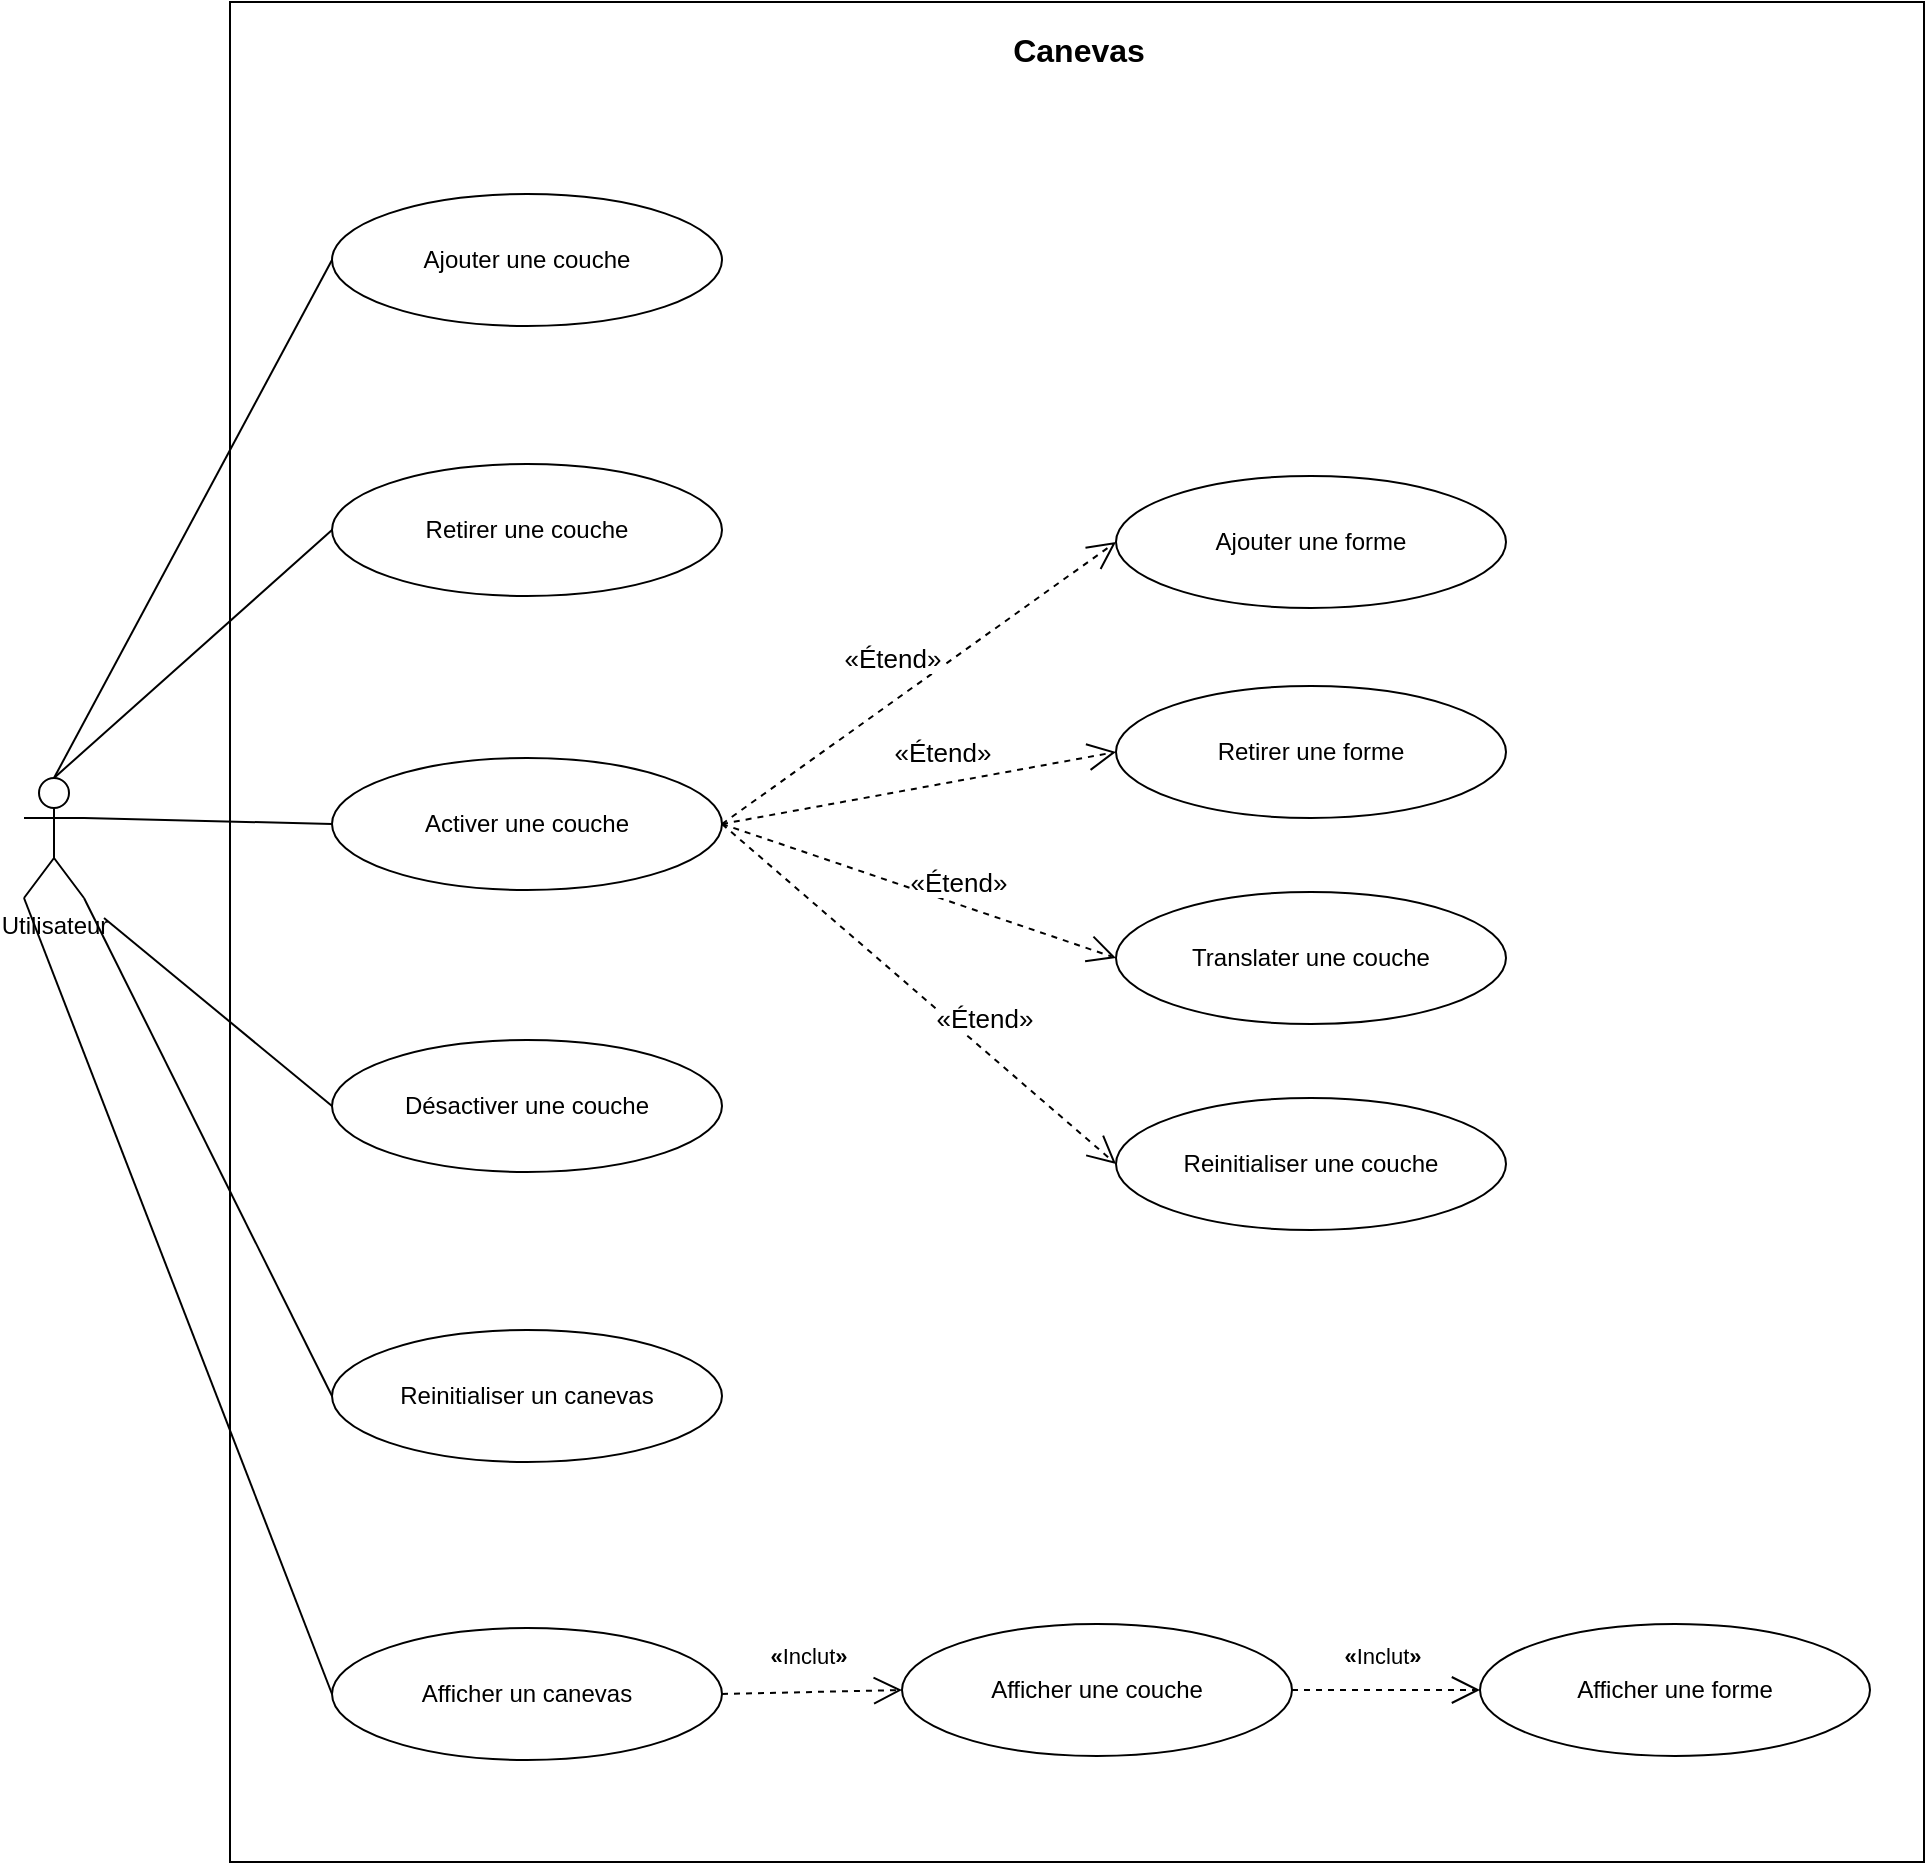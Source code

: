 <mxfile version="24.6.3" type="device">
  <diagram name="Page-1" id="13e1069c-82ec-6db2-03f1-153e76fe0fe0">
    <mxGraphModel dx="1705" dy="994" grid="0" gridSize="10" guides="1" tooltips="1" connect="1" arrows="1" fold="1" page="1" pageScale="1" pageWidth="1100" pageHeight="850" background="none" math="0" shadow="0">
      <root>
        <mxCell id="0" />
        <mxCell id="1" parent="0" />
        <mxCell id="9xlSUgU_vKYXvh8DQ8D8-1" value="" style="rounded=0;whiteSpace=wrap;html=1;" parent="1" vertex="1">
          <mxGeometry x="234" y="29" width="847" height="930" as="geometry" />
        </mxCell>
        <mxCell id="9xlSUgU_vKYXvh8DQ8D8-2" value="Utilisateur" style="shape=umlActor;verticalLabelPosition=bottom;verticalAlign=top;html=1;outlineConnect=0;" parent="1" vertex="1">
          <mxGeometry x="131" y="417" width="30" height="60" as="geometry" />
        </mxCell>
        <mxCell id="9xlSUgU_vKYXvh8DQ8D8-4" value="Ajouter une couche" style="ellipse;whiteSpace=wrap;html=1;" parent="1" vertex="1">
          <mxGeometry x="285" y="125" width="195" height="66" as="geometry" />
        </mxCell>
        <mxCell id="9xlSUgU_vKYXvh8DQ8D8-5" value="Activer une couche" style="ellipse;whiteSpace=wrap;html=1;" parent="1" vertex="1">
          <mxGeometry x="285" y="407" width="195" height="66" as="geometry" />
        </mxCell>
        <mxCell id="9xlSUgU_vKYXvh8DQ8D8-6" value="Translater une couche" style="ellipse;whiteSpace=wrap;html=1;" parent="1" vertex="1">
          <mxGeometry x="677" y="474" width="195" height="66" as="geometry" />
        </mxCell>
        <mxCell id="9xlSUgU_vKYXvh8DQ8D8-8" value="Reinitialiser un canevas" style="ellipse;whiteSpace=wrap;html=1;" parent="1" vertex="1">
          <mxGeometry x="285" y="693" width="195" height="66" as="geometry" />
        </mxCell>
        <mxCell id="9xlSUgU_vKYXvh8DQ8D8-9" value="Reinitialiser une couche" style="ellipse;whiteSpace=wrap;html=1;" parent="1" vertex="1">
          <mxGeometry x="677" y="577" width="195" height="66" as="geometry" />
        </mxCell>
        <mxCell id="9xlSUgU_vKYXvh8DQ8D8-16" value="" style="endArrow=none;html=1;rounded=0;entryX=0;entryY=0.5;entryDx=0;entryDy=0;exitX=1;exitY=1;exitDx=0;exitDy=0;exitPerimeter=0;" parent="1" source="9xlSUgU_vKYXvh8DQ8D8-2" target="9xlSUgU_vKYXvh8DQ8D8-8" edge="1">
          <mxGeometry width="50" height="50" relative="1" as="geometry">
            <mxPoint x="169" y="607" as="sourcePoint" />
            <mxPoint x="219" y="557" as="targetPoint" />
          </mxGeometry>
        </mxCell>
        <mxCell id="5b8H0xf9A_ayQeuO7AFz-1" value="Ajouter une forme" style="ellipse;whiteSpace=wrap;html=1;" vertex="1" parent="1">
          <mxGeometry x="677" y="266" width="195" height="66" as="geometry" />
        </mxCell>
        <mxCell id="5b8H0xf9A_ayQeuO7AFz-3" value="Afficher un canevas" style="ellipse;whiteSpace=wrap;html=1;" vertex="1" parent="1">
          <mxGeometry x="285" y="842" width="195" height="66" as="geometry" />
        </mxCell>
        <mxCell id="5b8H0xf9A_ayQeuO7AFz-4" value="" style="endArrow=none;html=1;rounded=0;entryX=0;entryY=0.5;entryDx=0;entryDy=0;exitX=0;exitY=1;exitDx=0;exitDy=0;exitPerimeter=0;" edge="1" parent="1" source="9xlSUgU_vKYXvh8DQ8D8-2" target="5b8H0xf9A_ayQeuO7AFz-3">
          <mxGeometry width="50" height="50" relative="1" as="geometry">
            <mxPoint x="125" y="542" as="sourcePoint" />
            <mxPoint x="279" y="748" as="targetPoint" />
          </mxGeometry>
        </mxCell>
        <mxCell id="5b8H0xf9A_ayQeuO7AFz-6" value="&lt;span lang=&quot;fr&quot; class=&quot;BxUVEf ILfuVd&quot;&gt;&lt;span class=&quot;hgKElc&quot;&gt;&lt;b&gt;«&lt;/b&gt;Inclut&lt;b&gt;»&lt;/b&gt;&lt;/span&gt;&lt;/span&gt;" style="endArrow=open;endSize=12;dashed=1;html=1;rounded=0;exitX=1;exitY=0.5;exitDx=0;exitDy=0;entryX=0;entryY=0.5;entryDx=0;entryDy=0;" edge="1" parent="1" source="5b8H0xf9A_ayQeuO7AFz-3" target="5b8H0xf9A_ayQeuO7AFz-7">
          <mxGeometry x="-0.035" y="18" width="160" relative="1" as="geometry">
            <mxPoint x="590" y="770" as="sourcePoint" />
            <mxPoint x="621" y="765" as="targetPoint" />
            <mxPoint as="offset" />
          </mxGeometry>
        </mxCell>
        <mxCell id="5b8H0xf9A_ayQeuO7AFz-7" value="Afficher une couche" style="ellipse;whiteSpace=wrap;html=1;" vertex="1" parent="1">
          <mxGeometry x="570" y="840" width="195" height="66" as="geometry" />
        </mxCell>
        <mxCell id="5b8H0xf9A_ayQeuO7AFz-9" value="Afficher une forme" style="ellipse;whiteSpace=wrap;html=1;" vertex="1" parent="1">
          <mxGeometry x="859" y="840" width="195" height="66" as="geometry" />
        </mxCell>
        <mxCell id="5b8H0xf9A_ayQeuO7AFz-11" value="&lt;span lang=&quot;fr&quot; class=&quot;BxUVEf ILfuVd&quot;&gt;&lt;span class=&quot;hgKElc&quot;&gt;&lt;b&gt;«&lt;/b&gt;Inclut&lt;b&gt;»&lt;/b&gt;&lt;/span&gt;&lt;/span&gt;" style="endArrow=open;endSize=12;dashed=1;html=1;rounded=0;exitX=1;exitY=0.5;exitDx=0;exitDy=0;entryX=0;entryY=0.5;entryDx=0;entryDy=0;" edge="1" parent="1" source="5b8H0xf9A_ayQeuO7AFz-7" target="5b8H0xf9A_ayQeuO7AFz-9">
          <mxGeometry x="-0.043" y="17" width="160" relative="1" as="geometry">
            <mxPoint x="806" y="762" as="sourcePoint" />
            <mxPoint x="896" y="760" as="targetPoint" />
            <mxPoint as="offset" />
          </mxGeometry>
        </mxCell>
        <mxCell id="5b8H0xf9A_ayQeuO7AFz-12" value="Retirer une couche" style="ellipse;whiteSpace=wrap;html=1;" vertex="1" parent="1">
          <mxGeometry x="285" y="260" width="195" height="66" as="geometry" />
        </mxCell>
        <mxCell id="5b8H0xf9A_ayQeuO7AFz-14" value="Désactiver une couche" style="ellipse;whiteSpace=wrap;html=1;" vertex="1" parent="1">
          <mxGeometry x="285" y="548" width="195" height="66" as="geometry" />
        </mxCell>
        <mxCell id="5b8H0xf9A_ayQeuO7AFz-16" value="Retirer une forme" style="ellipse;whiteSpace=wrap;html=1;" vertex="1" parent="1">
          <mxGeometry x="677" y="371" width="195" height="66" as="geometry" />
        </mxCell>
        <mxCell id="5b8H0xf9A_ayQeuO7AFz-23" value="&lt;font style=&quot;font-size: 16px;&quot;&gt;Canevas&lt;/font&gt;" style="text;align=center;fontStyle=1;verticalAlign=middle;spacingLeft=3;spacingRight=3;strokeColor=none;rotatable=0;points=[[0,0.5],[1,0.5]];portConstraint=eastwest;html=1;" vertex="1" parent="1">
          <mxGeometry x="617.5" y="40" width="80" height="26" as="geometry" />
        </mxCell>
        <mxCell id="5b8H0xf9A_ayQeuO7AFz-24" value="&lt;span style=&quot;font-size: 13px;&quot; lang=&quot;fr&quot; class=&quot;BxUVEf ILfuVd&quot;&gt;&lt;span class=&quot;hgKElc&quot;&gt;«Étend»&lt;/span&gt;&lt;/span&gt;" style="endArrow=open;endSize=12;dashed=1;html=1;rounded=0;exitX=1;exitY=0.5;exitDx=0;exitDy=0;entryX=0;entryY=0.5;entryDx=0;entryDy=0;" edge="1" parent="1" source="9xlSUgU_vKYXvh8DQ8D8-5" target="5b8H0xf9A_ayQeuO7AFz-1">
          <mxGeometry x="-0.035" y="18" width="160" relative="1" as="geometry">
            <mxPoint x="492" y="625" as="sourcePoint" />
            <mxPoint x="582" y="623" as="targetPoint" />
            <mxPoint as="offset" />
          </mxGeometry>
        </mxCell>
        <mxCell id="5b8H0xf9A_ayQeuO7AFz-26" value="&lt;span style=&quot;font-size: 13px;&quot; lang=&quot;fr&quot; class=&quot;BxUVEf ILfuVd&quot;&gt;&lt;span class=&quot;hgKElc&quot;&gt;«Étend»&lt;/span&gt;&lt;/span&gt;" style="endArrow=open;endSize=12;dashed=1;html=1;rounded=0;exitX=1;exitY=0.5;exitDx=0;exitDy=0;entryX=0;entryY=0.5;entryDx=0;entryDy=0;" edge="1" parent="1" source="9xlSUgU_vKYXvh8DQ8D8-5" target="5b8H0xf9A_ayQeuO7AFz-16">
          <mxGeometry x="0.155" y="15" width="160" relative="1" as="geometry">
            <mxPoint x="490" y="450" as="sourcePoint" />
            <mxPoint x="687" y="309" as="targetPoint" />
            <mxPoint x="-1" as="offset" />
          </mxGeometry>
        </mxCell>
        <mxCell id="5b8H0xf9A_ayQeuO7AFz-27" value="&lt;span style=&quot;font-size: 13px;&quot; lang=&quot;fr&quot; class=&quot;BxUVEf ILfuVd&quot;&gt;&lt;span class=&quot;hgKElc&quot;&gt;«Étend»&lt;/span&gt;&lt;/span&gt;" style="endArrow=open;endSize=12;dashed=1;html=1;rounded=0;exitX=1;exitY=0.5;exitDx=0;exitDy=0;entryX=0;entryY=0.5;entryDx=0;entryDy=0;" edge="1" parent="1" source="9xlSUgU_vKYXvh8DQ8D8-5" target="9xlSUgU_vKYXvh8DQ8D8-6">
          <mxGeometry x="0.173" y="11" width="160" relative="1" as="geometry">
            <mxPoint x="490" y="450" as="sourcePoint" />
            <mxPoint x="687" y="414" as="targetPoint" />
            <mxPoint x="-1" as="offset" />
          </mxGeometry>
        </mxCell>
        <mxCell id="5b8H0xf9A_ayQeuO7AFz-29" value="&lt;span style=&quot;font-size: 13px;&quot; lang=&quot;fr&quot; class=&quot;BxUVEf ILfuVd&quot;&gt;&lt;span class=&quot;hgKElc&quot;&gt;«Étend»&lt;/span&gt;&lt;/span&gt;" style="endArrow=open;endSize=12;dashed=1;html=1;rounded=0;exitX=1;exitY=0.5;exitDx=0;exitDy=0;entryX=0;entryY=0.5;entryDx=0;entryDy=0;" edge="1" parent="1" source="9xlSUgU_vKYXvh8DQ8D8-5" target="9xlSUgU_vKYXvh8DQ8D8-9">
          <mxGeometry x="0.249" y="12" width="160" relative="1" as="geometry">
            <mxPoint x="490" y="450" as="sourcePoint" />
            <mxPoint x="687" y="517" as="targetPoint" />
            <mxPoint as="offset" />
          </mxGeometry>
        </mxCell>
        <mxCell id="5b8H0xf9A_ayQeuO7AFz-30" value="" style="endArrow=none;html=1;rounded=0;entryX=0;entryY=0.5;entryDx=0;entryDy=0;exitX=1;exitY=1;exitDx=0;exitDy=0;exitPerimeter=0;" edge="1" parent="1" target="5b8H0xf9A_ayQeuO7AFz-14">
          <mxGeometry width="50" height="50" relative="1" as="geometry">
            <mxPoint x="171" y="487" as="sourcePoint" />
            <mxPoint x="295" y="736" as="targetPoint" />
          </mxGeometry>
        </mxCell>
        <mxCell id="5b8H0xf9A_ayQeuO7AFz-31" value="" style="endArrow=none;html=1;rounded=0;entryX=0;entryY=0.5;entryDx=0;entryDy=0;exitX=1;exitY=0.333;exitDx=0;exitDy=0;exitPerimeter=0;" edge="1" parent="1" source="9xlSUgU_vKYXvh8DQ8D8-2" target="9xlSUgU_vKYXvh8DQ8D8-5">
          <mxGeometry width="50" height="50" relative="1" as="geometry">
            <mxPoint x="171" y="487" as="sourcePoint" />
            <mxPoint x="295" y="736" as="targetPoint" />
          </mxGeometry>
        </mxCell>
        <mxCell id="5b8H0xf9A_ayQeuO7AFz-32" value="" style="endArrow=none;html=1;rounded=0;entryX=0;entryY=0.5;entryDx=0;entryDy=0;exitX=0.5;exitY=0;exitDx=0;exitDy=0;exitPerimeter=0;" edge="1" parent="1" source="9xlSUgU_vKYXvh8DQ8D8-2" target="5b8H0xf9A_ayQeuO7AFz-12">
          <mxGeometry width="50" height="50" relative="1" as="geometry">
            <mxPoint x="181" y="497" as="sourcePoint" />
            <mxPoint x="305" y="746" as="targetPoint" />
          </mxGeometry>
        </mxCell>
        <mxCell id="5b8H0xf9A_ayQeuO7AFz-33" value="" style="endArrow=none;html=1;rounded=0;entryX=0;entryY=0.5;entryDx=0;entryDy=0;exitX=0.5;exitY=0;exitDx=0;exitDy=0;exitPerimeter=0;" edge="1" parent="1" source="9xlSUgU_vKYXvh8DQ8D8-2" target="9xlSUgU_vKYXvh8DQ8D8-4">
          <mxGeometry width="50" height="50" relative="1" as="geometry">
            <mxPoint x="191" y="507" as="sourcePoint" />
            <mxPoint x="315" y="756" as="targetPoint" />
          </mxGeometry>
        </mxCell>
      </root>
    </mxGraphModel>
  </diagram>
</mxfile>
